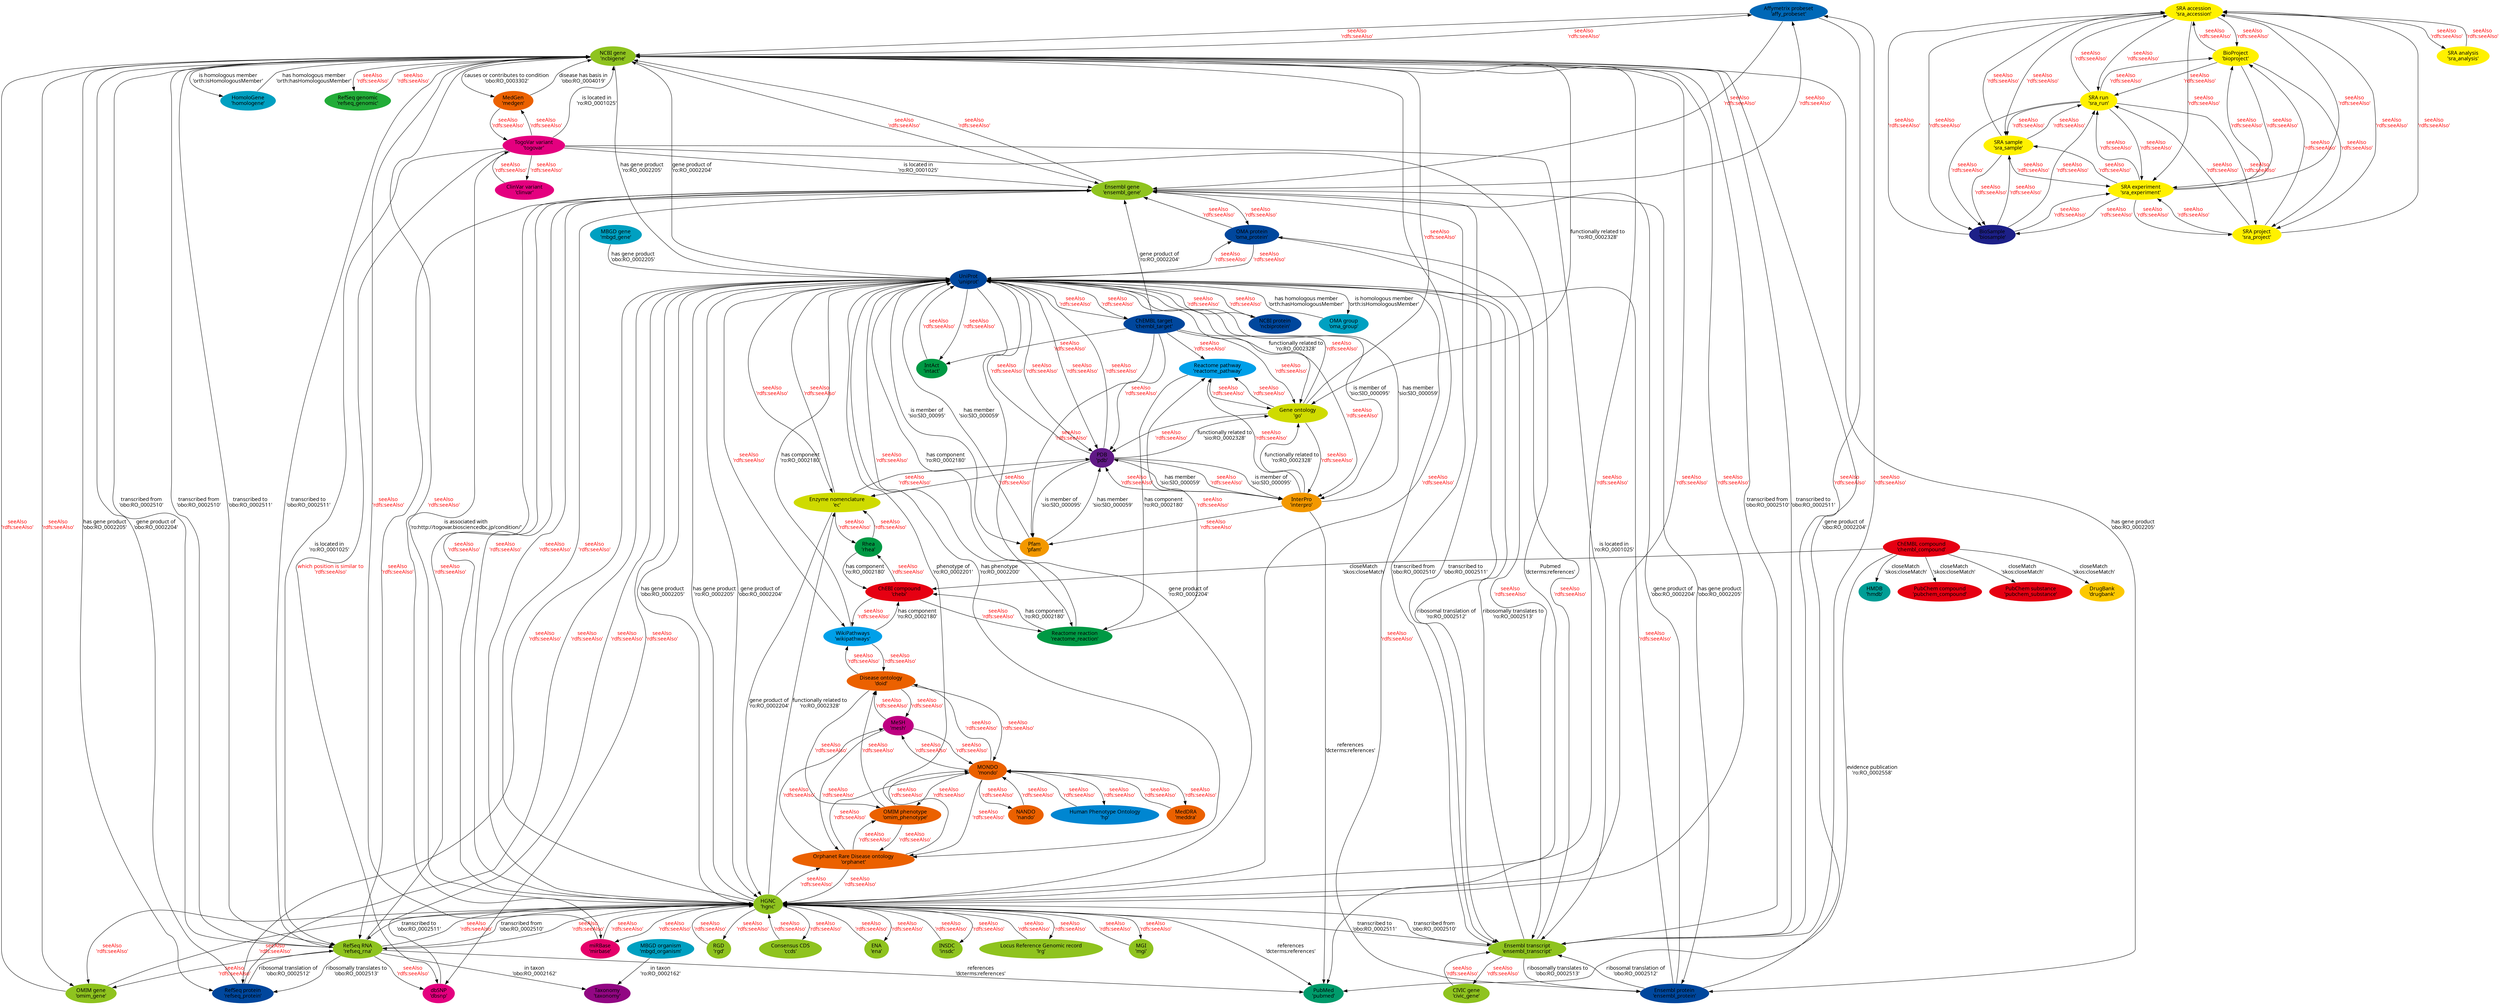 digraph togoid {
  node [
    style = "filled",
    color = "white",
    fontname = "Migu 1M"
  ];
  edge [
    fontname = "Migu 1M"
  ];

  "Affymetrix probeset
'affy_probeset'" [fillcolor = "#0068B7"] ;
  "NCBI gene
'ncbigene'" [fillcolor = "#8FC31F"] ;
  "ChEMBL compound
'chembl_compound'" [fillcolor = "#E60012"] ;
  "ChEBI compound
'chebi'" [fillcolor = "#E60012"] ;
  "DrugBank
'drugbank'" [fillcolor = "#FCC800"] ;
  "HMDB
'hmdb'" [fillcolor = "#009E96"] ;
  "PubChem compound
'pubchem_compound'" [fillcolor = "#E60012"] ;
  "PubChem substance
'pubchem_substance'" [fillcolor = "#E60012"] ;
  "PubMed
'pubmed'" [fillcolor = "#009B6B"] ;
  "ChEMBL target
'chembl_target'" [fillcolor = "#00479D"] ;
  "Ensembl gene
'ensembl_gene'" [fillcolor = "#8FC31F"] ;
  "Gene ontology
'go'" [fillcolor = "#CFDB00"] ;
  "IntAct
'intact'" [fillcolor = "#009944"] ;
  "InterPro
'interpro'" [fillcolor = "#F39800"] ;
  "PDB
'pdb'" [fillcolor = "#601986"] ;
  "Pfam
'pfam'" [fillcolor = "#F39800"] ;
  "Reactome pathway
'reactome_pathway'" [fillcolor = "#00A0E9"] ;
  "CIVIC gene
'civic_gene'" [fillcolor = "#8FC31F"] ;
  "Ensembl transcript
'ensembl_transcript'" [fillcolor = "#8FC31F"] ;
  "Disease ontology
'doid'" [fillcolor = "#EB6100"] ;
  "MeSH
'mesh'" [fillcolor = "#BE0081"] ;
  "OMIM phenotype
'omim_phenotype'" [fillcolor = "#EB6100"] ;
  "Ensembl protein
'ensembl_protein'" [fillcolor = "#00479D"] ;
  "HGNC
'hgnc'" [fillcolor = "#8FC31F"] ;
  "RefSeq RNA
'refseq_rna'" [fillcolor = "#8FC31F"] ;
  "Consensus CDS
'ccds'" [fillcolor = "#8FC31F"] ;
  "Enzyme nomenclature
'ec'" [fillcolor = "#CFDB00"] ;
  "ENA
'ena'" [fillcolor = "#8FC31F"] ;
  "INSDC
'insdc'" [fillcolor = "#8FC31F"] ;
  "Locus Reference Genomic record
'lrg'" [fillcolor = "#8FC31F"] ;
  "MGI
'mgi'" [fillcolor = "#8FC31F"] ;
  "miRBase
'mirbase'" [fillcolor = "#E5006A"] ;
  "OMIM gene
'omim_gene'" [fillcolor = "#8FC31F"] ;
  "Orphanet Rare Disease ontology
'orphanet'" [fillcolor = "#EB6100"] ;
  "RGD
'rgd'" [fillcolor = "#8FC31F"] ;
  "UniProt
'uniprot'" [fillcolor = "#00479D"] ;
  "HomoloGene
'homologene'" [fillcolor = "#00A0C1"] ;
  "MONDO
'mondo'" [fillcolor = "#EB6100"] ;
  "Human Phenotype Ontology
'hp'" [fillcolor = "#0086D1"] ;
  "MedDRA
'meddra'" [fillcolor = "#EB6100"] ;
  "NANDO
'nando'" [fillcolor = "#EB6100"] ;
  "RefSeq genomic
'refseq_genomic'" [fillcolor = "#22AC38"] ;
  "RefSeq protein
'refseq_protein'" [fillcolor = "#00479D"] ;
  "SRA accession
'sra_accession'" [fillcolor = "#FFF100"] ;
  "BioProject
'bioproject'" [fillcolor = "#FFF100"] ;
  "BioSample
'biosample'" [fillcolor = "#1D2088"] ;
  "SRA analysis
'sra_analysis'" [fillcolor = "#FFF100"] ;
  "SRA experiment
'sra_experiment'" [fillcolor = "#FFF100"] ;
  "SRA project
'sra_project'" [fillcolor = "#FFF100"] ;
  "SRA run
'sra_run'" [fillcolor = "#FFF100"] ;
  "SRA sample
'sra_sample'" [fillcolor = "#FFF100"] ;
  "WikiPathways
'wikipathways'" [fillcolor = "#00A0E9"] ;
  "MBGD gene
'mbgd_gene'" [fillcolor = "#00A0C1"] ;
  "MBGD organism
'mbgd_organism'" [fillcolor = "#00A0C1"] ;
  "Taxonomy
'taxonomy'" [fillcolor = "#920783"] ;
  "MedGen
'medgen'" [fillcolor = "#EB6100"] ;
  "OMA protein
'oma_protein'" [fillcolor = "#00479D"] ;
  "Reactome reaction
'reactome_reaction'" [fillcolor = "#009944"] ;
  "dbSNP
'dbsnp'" [fillcolor = "#E4007F"] ;
  "Rhea
'rhea'" [fillcolor = "#009944"] ;
  "TogoVar variant
'togovar'" [fillcolor = "#E4007F"] ;
  "ClinVar variant
'clinvar'" [fillcolor = "#E4007F"] ;
  "NCBI protein
'ncbiprotein'" [fillcolor = "#00479D"] ;
  "OMA group
'oma_group'" [fillcolor = "#00A0C1"] ;

  "Affymetrix probeset
'affy_probeset'" -> "NCBI gene
'ncbigene'" [ label = "seeAlso
'rdfs:seeAlso'" , fontcolor = red ] ;
  "NCBI gene
'ncbigene'" -> "Affymetrix probeset
'affy_probeset'" [ label = "seeAlso
'rdfs:seeAlso'" , fontcolor = red ] ;
  "ChEMBL compound
'chembl_compound'" -> "ChEBI compound
'chebi'" [ label = "closeMatch
'skos:closeMatch'"  ] ;
  "ChEMBL compound
'chembl_compound'" -> "DrugBank
'drugbank'" [ label = "closeMatch
'skos:closeMatch'"  ] ;
  "ChEMBL compound
'chembl_compound'" -> "HMDB
'hmdb'" [ label = "closeMatch
'skos:closeMatch'"  ] ;
  "ChEMBL compound
'chembl_compound'" -> "PubChem compound
'pubchem_compound'" [ label = "closeMatch
'skos:closeMatch'"  ] ;
  "ChEMBL compound
'chembl_compound'" -> "PubChem substance
'pubchem_substance'" [ label = "closeMatch
'skos:closeMatch'"  ] ;
  "ChEMBL compound
'chembl_compound'" -> "PubMed
'pubmed'" [ label = "evidence publication
'ro:RO_0002558'"  ] ;
  "ChEMBL target
'chembl_target'" -> "Ensembl gene
'ensembl_gene'" [ label = "gene product of
'ro:RO_0002204'"  ] ;
  "ChEMBL target
'chembl_target'" -> "Gene ontology
'go'" [ label = "seeAlso
'rdfs:seeAlso'" , fontcolor = red ] ;
  "ChEMBL target
'chembl_target'" -> "IntAct
'intact'" [ label = "seeAlso
'rdfs:seeAlso'" , fontcolor = red ] ;
  "ChEMBL target
'chembl_target'" -> "InterPro
'interpro'" [ label = "seeAlso
'rdfs:seeAlso'" , fontcolor = red ] ;
  "ChEMBL target
'chembl_target'" -> "PDB
'pdb'" [ label = "seeAlso
'rdfs:seeAlso'" , fontcolor = red ] ;
  "ChEMBL target
'chembl_target'" -> "Pfam
'pfam'" [ label = "seeAlso
'rdfs:seeAlso'" , fontcolor = red ] ;
  "ChEMBL target
'chembl_target'" -> "Reactome pathway
'reactome_pathway'" [ label = "seeAlso
'rdfs:seeAlso'" , fontcolor = red ] ;
  "CIVIC gene
'civic_gene'" -> "Ensembl transcript
'ensembl_transcript'" [ label = "seeAlso
'rdfs:seeAlso'" , fontcolor = red ] ;
  "Ensembl transcript
'ensembl_transcript'" -> "CIVIC gene
'civic_gene'" [ label = "seeAlso
'rdfs:seeAlso'" , fontcolor = red ] ;
  "Disease ontology
'doid'" -> "MeSH
'mesh'" [ label = "seeAlso
'rdfs:seeAlso'" , fontcolor = red ] ;
  "MeSH
'mesh'" -> "Disease ontology
'doid'" [ label = "seeAlso
'rdfs:seeAlso'" , fontcolor = red ] ;
  "Disease ontology
'doid'" -> "OMIM phenotype
'omim_phenotype'" [ label = "seeAlso
'rdfs:seeAlso'" , fontcolor = red ] ;
  "OMIM phenotype
'omim_phenotype'" -> "Disease ontology
'doid'" [ label = "seeAlso
'rdfs:seeAlso'" , fontcolor = red ] ;
  "Ensembl gene
'ensembl_gene'" -> "Affymetrix probeset
'affy_probeset'" [ label = "seeAlso
'rdfs:seeAlso'" , fontcolor = red ] ;
  "Affymetrix probeset
'affy_probeset'" -> "Ensembl gene
'ensembl_gene'" [ label = "seeAlso
'rdfs:seeAlso'" , fontcolor = red ] ;
  "Ensembl gene
'ensembl_gene'" -> "Ensembl protein
'ensembl_protein'" [ label = "has gene product
'obo:RO_0002205'"  ] ;
  "Ensembl protein
'ensembl_protein'" -> "Ensembl gene
'ensembl_gene'" [ label = "gene product of
'obo:RO_0002204'"  ] ;
  "Ensembl gene
'ensembl_gene'" -> "Ensembl transcript
'ensembl_transcript'" [ label = "transcribed to
'obo:RO_0002511'"  ] ;
  "Ensembl transcript
'ensembl_transcript'" -> "Ensembl gene
'ensembl_gene'" [ label = "transcribed from
'obo:RO_0002510'"  ] ;
  "Ensembl gene
'ensembl_gene'" -> "HGNC
'hgnc'" [ label = "seeAlso
'rdfs:seeAlso'" , fontcolor = red ] ;
  "HGNC
'hgnc'" -> "Ensembl gene
'ensembl_gene'" [ label = "seeAlso
'rdfs:seeAlso'" , fontcolor = red ] ;
  "Ensembl gene
'ensembl_gene'" -> "RefSeq RNA
'refseq_rna'" [ label = "seeAlso
'rdfs:seeAlso'" , fontcolor = red ] ;
  "RefSeq RNA
'refseq_rna'" -> "Ensembl gene
'ensembl_gene'" [ label = "seeAlso
'rdfs:seeAlso'" , fontcolor = red ] ;
  "Ensembl protein
'ensembl_protein'" -> "Ensembl transcript
'ensembl_transcript'" [ label = "ribosomal translation of
'obo:RO_0002512'"  ] ;
  "Ensembl transcript
'ensembl_transcript'" -> "Ensembl protein
'ensembl_protein'" [ label = "ribosomally translates to
'obo:RO_0002513'"  ] ;
  "Ensembl transcript
'ensembl_transcript'" -> "Affymetrix probeset
'affy_probeset'" [ label = "seeAlso
'rdfs:seeAlso'" , fontcolor = red ] ;
  "Affymetrix probeset
'affy_probeset'" -> "Ensembl transcript
'ensembl_transcript'" [ label = "seeAlso
'rdfs:seeAlso'" , fontcolor = red ] ;
  "Ensembl transcript
'ensembl_transcript'" -> "HGNC
'hgnc'" [ label = "transcribed from
'obo:RO_0002510'"  ] ;
  "HGNC
'hgnc'" -> "Ensembl transcript
'ensembl_transcript'" [ label = "transcribed to
'obo:RO_0002511'"  ] ;
  "HGNC
'hgnc'" -> "Consensus CDS
'ccds'" [ label = "seeAlso
'rdfs:seeAlso'" , fontcolor = red ] ;
  "Consensus CDS
'ccds'" -> "HGNC
'hgnc'" [ label = "seeAlso
'rdfs:seeAlso'" , fontcolor = red ] ;
  "HGNC
'hgnc'" -> "Enzyme nomenclature
'ec'" [ label = "functionally related to
'ro:RO_0002328'"  ] ;
  "Enzyme nomenclature
'ec'" -> "HGNC
'hgnc'" [ label = "gene product of
'ro:RO_0002204'"  ] ;
  "HGNC
'hgnc'" -> "ENA
'ena'" [ label = "seeAlso
'rdfs:seeAlso'" , fontcolor = red ] ;
  "ENA
'ena'" -> "HGNC
'hgnc'" [ label = "seeAlso
'rdfs:seeAlso'" , fontcolor = red ] ;
  "HGNC
'hgnc'" -> "Ensembl gene
'ensembl_gene'" [ label = "seeAlso
'rdfs:seeAlso'" , fontcolor = red ] ;
  "Ensembl gene
'ensembl_gene'" -> "HGNC
'hgnc'" [ label = "seeAlso
'rdfs:seeAlso'" , fontcolor = red ] ;
  "HGNC
'hgnc'" -> "INSDC
'insdc'" [ label = "seeAlso
'rdfs:seeAlso'" , fontcolor = red ] ;
  "INSDC
'insdc'" -> "HGNC
'hgnc'" [ label = "seeAlso
'rdfs:seeAlso'" , fontcolor = red ] ;
  "HGNC
'hgnc'" -> "Locus Reference Genomic record
'lrg'" [ label = "seeAlso
'rdfs:seeAlso'" , fontcolor = red ] ;
  "Locus Reference Genomic record
'lrg'" -> "HGNC
'hgnc'" [ label = "seeAlso
'rdfs:seeAlso'" , fontcolor = red ] ;
  "HGNC
'hgnc'" -> "MGI
'mgi'" [ label = "seeAlso
'rdfs:seeAlso'" , fontcolor = red ] ;
  "MGI
'mgi'" -> "HGNC
'hgnc'" [ label = "seeAlso
'rdfs:seeAlso'" , fontcolor = red ] ;
  "HGNC
'hgnc'" -> "miRBase
'mirbase'" [ label = "seeAlso
'rdfs:seeAlso'" , fontcolor = red ] ;
  "miRBase
'mirbase'" -> "HGNC
'hgnc'" [ label = "seeAlso
'rdfs:seeAlso'" , fontcolor = red ] ;
  "HGNC
'hgnc'" -> "NCBI gene
'ncbigene'" [ label = "seeAlso
'rdfs:seeAlso'" , fontcolor = red ] ;
  "NCBI gene
'ncbigene'" -> "HGNC
'hgnc'" [ label = "seeAlso
'rdfs:seeAlso'" , fontcolor = red ] ;
  "HGNC
'hgnc'" -> "OMIM gene
'omim_gene'" [ label = "seeAlso
'rdfs:seeAlso'" , fontcolor = red ] ;
  "OMIM gene
'omim_gene'" -> "HGNC
'hgnc'" [ label = "seeAlso
'rdfs:seeAlso'" , fontcolor = red ] ;
  "HGNC
'hgnc'" -> "Orphanet Rare Disease ontology
'orphanet'" [ label = "seeAlso
'rdfs:seeAlso'" , fontcolor = red ] ;
  "Orphanet Rare Disease ontology
'orphanet'" -> "HGNC
'hgnc'" [ label = "seeAlso
'rdfs:seeAlso'" , fontcolor = red ] ;
  "HGNC
'hgnc'" -> "PubMed
'pubmed'" [ label = "references
'dcterms:references'"  ] ;
  "HGNC
'hgnc'" -> "RefSeq RNA
'refseq_rna'" [ label = "seeAlso
'rdfs:seeAlso'" , fontcolor = red ] ;
  "RefSeq RNA
'refseq_rna'" -> "HGNC
'hgnc'" [ label = "seeAlso
'rdfs:seeAlso'" , fontcolor = red ] ;
  "HGNC
'hgnc'" -> "RGD
'rgd'" [ label = "seeAlso
'rdfs:seeAlso'" , fontcolor = red ] ;
  "RGD
'rgd'" -> "HGNC
'hgnc'" [ label = "seeAlso
'rdfs:seeAlso'" , fontcolor = red ] ;
  "HGNC
'hgnc'" -> "UniProt
'uniprot'" [ label = "has gene product
'obo:RO_0002205'"  ] ;
  "UniProt
'uniprot'" -> "HGNC
'hgnc'" [ label = "gene product of
'obo:RO_0002204'"  ] ;
  "HomoloGene
'homologene'" -> "NCBI gene
'ncbigene'" [ label = "has homologous member
'orth:hasHomologousMember'"  ] ;
  "NCBI gene
'ncbigene'" -> "HomoloGene
'homologene'" [ label = "is homologous member
'orth:isHomologousMember'"  ] ;
  "InterPro
'interpro'" -> "Gene ontology
'go'" [ label = "functionally related to
'ro:RO_0002328'"  ] ;
  "Gene ontology
'go'" -> "InterPro
'interpro'" [ label = "seeAlso
'rdfs:seeAlso'" , fontcolor = red ] ;
  "InterPro
'interpro'" -> "PDB
'pdb'" [ label = "seeAlso
'rdfs:seeAlso'" , fontcolor = red ] ;
  "PDB
'pdb'" -> "InterPro
'interpro'" [ label = "seeAlso
'rdfs:seeAlso'" , fontcolor = red ] ;
  "InterPro
'interpro'" -> "Pfam
'pfam'" [ label = "seeAlso
'rdfs:seeAlso'" , fontcolor = red ] ;
  "InterPro
'interpro'" -> "PubMed
'pubmed'" [ label = "references
'dcterms:references'"  ] ;
  "InterPro
'interpro'" -> "Reactome pathway
'reactome_pathway'" [ label = "seeAlso
'rdfs:seeAlso'" , fontcolor = red ] ;
  "MONDO
'mondo'" -> "Disease ontology
'doid'" [ label = "seeAlso
'rdfs:seeAlso'" , fontcolor = red ] ;
  "Disease ontology
'doid'" -> "MONDO
'mondo'" [ label = "seeAlso
'rdfs:seeAlso'" , fontcolor = red ] ;
  "MONDO
'mondo'" -> "Human Phenotype Ontology
'hp'" [ label = "seeAlso
'rdfs:seeAlso'" , fontcolor = red ] ;
  "Human Phenotype Ontology
'hp'" -> "MONDO
'mondo'" [ label = "seeAlso
'rdfs:seeAlso'" , fontcolor = red ] ;
  "MONDO
'mondo'" -> "MedDRA
'meddra'" [ label = "seeAlso
'rdfs:seeAlso'" , fontcolor = red ] ;
  "MedDRA
'meddra'" -> "MONDO
'mondo'" [ label = "seeAlso
'rdfs:seeAlso'" , fontcolor = red ] ;
  "MONDO
'mondo'" -> "MeSH
'mesh'" [ label = "seeAlso
'rdfs:seeAlso'" , fontcolor = red ] ;
  "MeSH
'mesh'" -> "MONDO
'mondo'" [ label = "seeAlso
'rdfs:seeAlso'" , fontcolor = red ] ;
  "MONDO
'mondo'" -> "OMIM phenotype
'omim_phenotype'" [ label = "seeAlso
'rdfs:seeAlso'" , fontcolor = red ] ;
  "OMIM phenotype
'omim_phenotype'" -> "MONDO
'mondo'" [ label = "seeAlso
'rdfs:seeAlso'" , fontcolor = red ] ;
  "MONDO
'mondo'" -> "Orphanet Rare Disease ontology
'orphanet'" [ label = "seeAlso
'rdfs:seeAlso'" , fontcolor = red ] ;
  "Orphanet Rare Disease ontology
'orphanet'" -> "MONDO
'mondo'" [ label = "seeAlso
'rdfs:seeAlso'" , fontcolor = red ] ;
  "NANDO
'nando'" -> "MONDO
'mondo'" [ label = "seeAlso
'rdfs:seeAlso'" , fontcolor = red ] ;
  "MONDO
'mondo'" -> "NANDO
'nando'" [ label = "seeAlso
'rdfs:seeAlso'" , fontcolor = red ] ;
  "NCBI gene
'ncbigene'" -> "Ensembl gene
'ensembl_gene'" [ label = "seeAlso
'rdfs:seeAlso'" , fontcolor = red ] ;
  "Ensembl gene
'ensembl_gene'" -> "NCBI gene
'ncbigene'" [ label = "seeAlso
'rdfs:seeAlso'" , fontcolor = red ] ;
  "NCBI gene
'ncbigene'" -> "Ensembl protein
'ensembl_protein'" [ label = "has gene product
'obo:RO_0002205'"  ] ;
  "Ensembl protein
'ensembl_protein'" -> "NCBI gene
'ncbigene'" [ label = "gene product of
'obo:RO_0002204'"  ] ;
  "NCBI gene
'ncbigene'" -> "Ensembl transcript
'ensembl_transcript'" [ label = "transcribed to
'obo:RO_0002511'"  ] ;
  "Ensembl transcript
'ensembl_transcript'" -> "NCBI gene
'ncbigene'" [ label = "transcribed from
'obo:RO_0002510'"  ] ;
  "NCBI gene
'ncbigene'" -> "Gene ontology
'go'" [ label = "functionally related to
'ro:RO_0002328'"  ] ;
  "Gene ontology
'go'" -> "NCBI gene
'ncbigene'" [ label = "seeAlso
'rdfs:seeAlso'" , fontcolor = red ] ;
  "NCBI gene
'ncbigene'" -> "HGNC
'hgnc'" [ label = "seeAlso
'rdfs:seeAlso'" , fontcolor = red ] ;
  "HGNC
'hgnc'" -> "NCBI gene
'ncbigene'" [ label = "seeAlso
'rdfs:seeAlso'" , fontcolor = red ] ;
  "NCBI gene
'ncbigene'" -> "miRBase
'mirbase'" [ label = "seeAlso
'rdfs:seeAlso'" , fontcolor = red ] ;
  "miRBase
'mirbase'" -> "NCBI gene
'ncbigene'" [ label = "seeAlso
'rdfs:seeAlso'" , fontcolor = red ] ;
  "NCBI gene
'ncbigene'" -> "OMIM gene
'omim_gene'" [ label = "seeAlso
'rdfs:seeAlso'" , fontcolor = red ] ;
  "OMIM gene
'omim_gene'" -> "NCBI gene
'ncbigene'" [ label = "seeAlso
'rdfs:seeAlso'" , fontcolor = red ] ;
  "NCBI gene
'ncbigene'" -> "RefSeq genomic
'refseq_genomic'" [ label = "seeAlso
'rdfs:seeAlso'" , fontcolor = red ] ;
  "RefSeq genomic
'refseq_genomic'" -> "NCBI gene
'ncbigene'" [ label = "seeAlso
'rdfs:seeAlso'" , fontcolor = red ] ;
  "NCBI gene
'ncbigene'" -> "RefSeq protein
'refseq_protein'" [ label = "has gene product
'obo:RO_0002205'"  ] ;
  "RefSeq protein
'refseq_protein'" -> "NCBI gene
'ncbigene'" [ label = "gene product of
'obo:RO_0002204'"  ] ;
  "NCBI gene
'ncbigene'" -> "RefSeq RNA
'refseq_rna'" [ label = "transcribed to
'obo:RO_0002511'"  ] ;
  "RefSeq RNA
'refseq_rna'" -> "NCBI gene
'ncbigene'" [ label = "transcribed from
'obo:RO_0002510'"  ] ;
  "RefSeq protein
'refseq_protein'" -> "UniProt
'uniprot'" [ label = "seeAlso
'rdfs:seeAlso'" , fontcolor = red ] ;
  "UniProt
'uniprot'" -> "RefSeq protein
'refseq_protein'" [ label = "seeAlso
'rdfs:seeAlso'" , fontcolor = red ] ;
  "SRA accession
'sra_accession'" -> "BioProject
'bioproject'" [ label = "seeAlso
'rdfs:seeAlso'" , fontcolor = red ] ;
  "BioProject
'bioproject'" -> "SRA accession
'sra_accession'" [ label = "seeAlso
'rdfs:seeAlso'" , fontcolor = red ] ;
  "SRA accession
'sra_accession'" -> "BioSample
'biosample'" [ label = "seeAlso
'rdfs:seeAlso'" , fontcolor = red ] ;
  "BioSample
'biosample'" -> "SRA accession
'sra_accession'" [ label = "seeAlso
'rdfs:seeAlso'" , fontcolor = red ] ;
  "SRA accession
'sra_accession'" -> "SRA analysis
'sra_analysis'" [ label = "seeAlso
'rdfs:seeAlso'" , fontcolor = red ] ;
  "SRA analysis
'sra_analysis'" -> "SRA accession
'sra_accession'" [ label = "seeAlso
'rdfs:seeAlso'" , fontcolor = red ] ;
  "SRA accession
'sra_accession'" -> "SRA experiment
'sra_experiment'" [ label = "seeAlso
'rdfs:seeAlso'" , fontcolor = red ] ;
  "SRA experiment
'sra_experiment'" -> "SRA accession
'sra_accession'" [ label = "seeAlso
'rdfs:seeAlso'" , fontcolor = red ] ;
  "SRA accession
'sra_accession'" -> "SRA project
'sra_project'" [ label = "seeAlso
'rdfs:seeAlso'" , fontcolor = red ] ;
  "SRA project
'sra_project'" -> "SRA accession
'sra_accession'" [ label = "seeAlso
'rdfs:seeAlso'" , fontcolor = red ] ;
  "SRA accession
'sra_accession'" -> "SRA run
'sra_run'" [ label = "seeAlso
'rdfs:seeAlso'" , fontcolor = red ] ;
  "SRA run
'sra_run'" -> "SRA accession
'sra_accession'" [ label = "seeAlso
'rdfs:seeAlso'" , fontcolor = red ] ;
  "SRA accession
'sra_accession'" -> "SRA sample
'sra_sample'" [ label = "seeAlso
'rdfs:seeAlso'" , fontcolor = red ] ;
  "SRA sample
'sra_sample'" -> "SRA accession
'sra_accession'" [ label = "seeAlso
'rdfs:seeAlso'" , fontcolor = red ] ;
  "SRA experiment
'sra_experiment'" -> "BioProject
'bioproject'" [ label = "seeAlso
'rdfs:seeAlso'" , fontcolor = red ] ;
  "BioProject
'bioproject'" -> "SRA experiment
'sra_experiment'" [ label = "seeAlso
'rdfs:seeAlso'" , fontcolor = red ] ;
  "SRA experiment
'sra_experiment'" -> "BioSample
'biosample'" [ label = "seeAlso
'rdfs:seeAlso'" , fontcolor = red ] ;
  "BioSample
'biosample'" -> "SRA experiment
'sra_experiment'" [ label = "seeAlso
'rdfs:seeAlso'" , fontcolor = red ] ;
  "SRA experiment
'sra_experiment'" -> "SRA project
'sra_project'" [ label = "seeAlso
'rdfs:seeAlso'" , fontcolor = red ] ;
  "SRA project
'sra_project'" -> "SRA experiment
'sra_experiment'" [ label = "seeAlso
'rdfs:seeAlso'" , fontcolor = red ] ;
  "SRA experiment
'sra_experiment'" -> "SRA sample
'sra_sample'" [ label = "seeAlso
'rdfs:seeAlso'" , fontcolor = red ] ;
  "SRA sample
'sra_sample'" -> "SRA experiment
'sra_experiment'" [ label = "seeAlso
'rdfs:seeAlso'" , fontcolor = red ] ;
  "SRA project
'sra_project'" -> "BioProject
'bioproject'" [ label = "seeAlso
'rdfs:seeAlso'" , fontcolor = red ] ;
  "BioProject
'bioproject'" -> "SRA project
'sra_project'" [ label = "seeAlso
'rdfs:seeAlso'" , fontcolor = red ] ;
  "SRA run
'sra_run'" -> "BioProject
'bioproject'" [ label = "seeAlso
'rdfs:seeAlso'" , fontcolor = red ] ;
  "BioProject
'bioproject'" -> "SRA run
'sra_run'" [ label = "seeAlso
'rdfs:seeAlso'" , fontcolor = red ] ;
  "SRA run
'sra_run'" -> "BioSample
'biosample'" [ label = "seeAlso
'rdfs:seeAlso'" , fontcolor = red ] ;
  "BioSample
'biosample'" -> "SRA run
'sra_run'" [ label = "seeAlso
'rdfs:seeAlso'" , fontcolor = red ] ;
  "SRA run
'sra_run'" -> "SRA experiment
'sra_experiment'" [ label = "seeAlso
'rdfs:seeAlso'" , fontcolor = red ] ;
  "SRA experiment
'sra_experiment'" -> "SRA run
'sra_run'" [ label = "seeAlso
'rdfs:seeAlso'" , fontcolor = red ] ;
  "SRA run
'sra_run'" -> "SRA project
'sra_project'" [ label = "seeAlso
'rdfs:seeAlso'" , fontcolor = red ] ;
  "SRA project
'sra_project'" -> "SRA run
'sra_run'" [ label = "seeAlso
'rdfs:seeAlso'" , fontcolor = red ] ;
  "SRA run
'sra_run'" -> "SRA sample
'sra_sample'" [ label = "seeAlso
'rdfs:seeAlso'" , fontcolor = red ] ;
  "SRA sample
'sra_sample'" -> "SRA run
'sra_run'" [ label = "seeAlso
'rdfs:seeAlso'" , fontcolor = red ] ;
  "SRA sample
'sra_sample'" -> "BioSample
'biosample'" [ label = "seeAlso
'rdfs:seeAlso'" , fontcolor = red ] ;
  "BioSample
'biosample'" -> "SRA sample
'sra_sample'" [ label = "seeAlso
'rdfs:seeAlso'" , fontcolor = red ] ;
  "WikiPathways
'wikipathways'" -> "ChEBI compound
'chebi'" [ label = "has component
'ro:RO_0002180'"  ] ;
  "ChEBI compound
'chebi'" -> "WikiPathways
'wikipathways'" [ label = "seeAlso
'rdfs:seeAlso'" , fontcolor = red ] ;
  "WikiPathways
'wikipathways'" -> "Disease ontology
'doid'" [ label = "seeAlso
'rdfs:seeAlso'" , fontcolor = red ] ;
  "Disease ontology
'doid'" -> "WikiPathways
'wikipathways'" [ label = "seeAlso
'rdfs:seeAlso'" , fontcolor = red ] ;
  "WikiPathways
'wikipathways'" -> "UniProt
'uniprot'" [ label = "has component
'ro:RO_0002180'"  ] ;
  "UniProt
'uniprot'" -> "WikiPathways
'wikipathways'" [ label = "seeAlso
'rdfs:seeAlso'" , fontcolor = red ] ;
  "MBGD gene
'mbgd_gene'" -> "UniProt
'uniprot'" [ label = "has gene product
'obo:RO_0002205'"  ] ;
  "MBGD organism
'mbgd_organism'" -> "Taxonomy
'taxonomy'" [ label = "in taxon
'ro:RO_0002162'"  ] ;
  "MedGen
'medgen'" -> "NCBI gene
'ncbigene'" [ label = "disease has basis in
'obo:RO_0004019'"  ] ;
  "NCBI gene
'ncbigene'" -> "MedGen
'medgen'" [ label = "causes or contributes to condition
'obo:RO_0003302'"  ] ;
  "OMA protein
'oma_protein'" -> "Ensembl gene
'ensembl_gene'" [ label = "seeAlso
'rdfs:seeAlso'" , fontcolor = red ] ;
  "Ensembl gene
'ensembl_gene'" -> "OMA protein
'oma_protein'" [ label = "seeAlso
'rdfs:seeAlso'" , fontcolor = red ] ;
  "OMA protein
'oma_protein'" -> "Ensembl transcript
'ensembl_transcript'" [ label = "seeAlso
'rdfs:seeAlso'" , fontcolor = red ] ;
  "Ensembl transcript
'ensembl_transcript'" -> "OMA protein
'oma_protein'" [ label = "seeAlso
'rdfs:seeAlso'" , fontcolor = red ] ;
  "OMA protein
'oma_protein'" -> "UniProt
'uniprot'" [ label = "seeAlso
'rdfs:seeAlso'" , fontcolor = red ] ;
  "UniProt
'uniprot'" -> "OMA protein
'oma_protein'" [ label = "seeAlso
'rdfs:seeAlso'" , fontcolor = red ] ;
  "Orphanet Rare Disease ontology
'orphanet'" -> "MeSH
'mesh'" [ label = "seeAlso
'rdfs:seeAlso'" , fontcolor = red ] ;
  "MeSH
'mesh'" -> "Orphanet Rare Disease ontology
'orphanet'" [ label = "seeAlso
'rdfs:seeAlso'" , fontcolor = red ] ;
  "Orphanet Rare Disease ontology
'orphanet'" -> "OMIM phenotype
'omim_phenotype'" [ label = "seeAlso
'rdfs:seeAlso'" , fontcolor = red ] ;
  "OMIM phenotype
'omim_phenotype'" -> "Orphanet Rare Disease ontology
'orphanet'" [ label = "seeAlso
'rdfs:seeAlso'" , fontcolor = red ] ;
  "PDB
'pdb'" -> "Enzyme nomenclature
'ec'" [ label = "seeAlso
'rdfs:seeAlso'" , fontcolor = red ] ;
  "Enzyme nomenclature
'ec'" -> "PDB
'pdb'" [ label = "seeAlso
'rdfs:seeAlso'" , fontcolor = red ] ;
  "PDB
'pdb'" -> "Gene ontology
'go'" [ label = "functionally related to
'sio:RO_0002328'"  ] ;
  "Gene ontology
'go'" -> "PDB
'pdb'" [ label = "seeAlso
'rdfs:seeAlso'" , fontcolor = red ] ;
  "PDB
'pdb'" -> "InterPro
'interpro'" [ label = "is member of
'sio:SIO_000095'"  ] ;
  "InterPro
'interpro'" -> "PDB
'pdb'" [ label = "has member
'sio:SIO_000059'"  ] ;
  "PDB
'pdb'" -> "Pfam
'pfam'" [ label = "is member of
'sio:SIO_000095'"  ] ;
  "Pfam
'pfam'" -> "PDB
'pdb'" [ label = "has member
'sio:SIO_000059'"  ] ;
  "PDB
'pdb'" -> "UniProt
'uniprot'" [ label = "seeAlso
'rdfs:seeAlso'" , fontcolor = red ] ;
  "UniProt
'uniprot'" -> "PDB
'pdb'" [ label = "seeAlso
'rdfs:seeAlso'" , fontcolor = red ] ;
  "Reactome pathway
'reactome_pathway'" -> "Gene ontology
'go'" [ label = "seeAlso
'rdfs:seeAlso'" , fontcolor = red ] ;
  "Gene ontology
'go'" -> "Reactome pathway
'reactome_pathway'" [ label = "seeAlso
'rdfs:seeAlso'" , fontcolor = red ] ;
  "Reactome pathway
'reactome_pathway'" -> "Reactome reaction
'reactome_reaction'" [ label = "has component
'ro:RO_0002180'"  ] ;
  "Reactome reaction
'reactome_reaction'" -> "Reactome pathway
'reactome_pathway'" [ label = "seeAlso
'rdfs:seeAlso'" , fontcolor = red ] ;
  "Reactome reaction
'reactome_reaction'" -> "ChEBI compound
'chebi'" [ label = "has component
'ro:RO_0002180'"  ] ;
  "ChEBI compound
'chebi'" -> "Reactome reaction
'reactome_reaction'" [ label = "seeAlso
'rdfs:seeAlso'" , fontcolor = red ] ;
  "Reactome reaction
'reactome_reaction'" -> "UniProt
'uniprot'" [ label = "has component
'ro:RO_0002180'"  ] ;
  "UniProt
'uniprot'" -> "Reactome reaction
'reactome_reaction'" [ label = "seeAlso
'rdfs:seeAlso'" , fontcolor = red ] ;
  "RefSeq RNA
'refseq_rna'" -> "dbSNP
'dbsnp'" [ label = "seeAlso
'rdfs:seeAlso'" , fontcolor = red ] ;
  "RefSeq RNA
'refseq_rna'" -> "HGNC
'hgnc'" [ label = "transcribed from
'obo:RO_0002510'"  ] ;
  "HGNC
'hgnc'" -> "RefSeq RNA
'refseq_rna'" [ label = "transcribed to
'obo:RO_0002511'"  ] ;
  "RefSeq RNA
'refseq_rna'" -> "NCBI gene
'ncbigene'" [ label = "transcribed from
'obo:RO_0002510'"  ] ;
  "NCBI gene
'ncbigene'" -> "RefSeq RNA
'refseq_rna'" [ label = "transcribed to
'obo:RO_0002511'"  ] ;
  "RefSeq RNA
'refseq_rna'" -> "OMIM gene
'omim_gene'" [ label = "seeAlso
'rdfs:seeAlso'" , fontcolor = red ] ;
  "RefSeq RNA
'refseq_rna'" -> "PubMed
'pubmed'" [ label = "references
'dcterms:references'"  ] ;
  "RefSeq RNA
'refseq_rna'" -> "RefSeq protein
'refseq_protein'" [ label = "ribosomally translates to
'obo:RO_0002513'"  ] ;
  "RefSeq protein
'refseq_protein'" -> "RefSeq RNA
'refseq_rna'" [ label = "ribosomal translation of
'obo:RO_0002512'"  ] ;
  "RefSeq RNA
'refseq_rna'" -> "Taxonomy
'taxonomy'" [ label = "in taxon
'obo:RO_0002162'"  ] ;
  "Rhea
'rhea'" -> "ChEBI compound
'chebi'" [ label = "has component
'ro:RO_0002180'"  ] ;
  "ChEBI compound
'chebi'" -> "Rhea
'rhea'" [ label = "seeAlso
'rdfs:seeAlso'" , fontcolor = red ] ;
  "Rhea
'rhea'" -> "Enzyme nomenclature
'ec'" [ label = "seeAlso
'rdfs:seeAlso'" , fontcolor = red ] ;
  "Enzyme nomenclature
'ec'" -> "Rhea
'rhea'" [ label = "seeAlso
'rdfs:seeAlso'" , fontcolor = red ] ;
  "TogoVar variant
'togovar'" -> "ClinVar variant
'clinvar'" [ label = "seeAlso
'rdfs:seeAlso'" , fontcolor = red ] ;
  "ClinVar variant
'clinvar'" -> "TogoVar variant
'togovar'" [ label = "seeAlso
'rdfs:seeAlso'" , fontcolor = red ] ;
  "TogoVar variant
'togovar'" -> "dbSNP
'dbsnp'" [ label = "which position is similar to
'rdfs:seeAlso'" , fontcolor = red ] ;
  "TogoVar variant
'togovar'" -> "Ensembl gene
'ensembl_gene'" [ label = "is located in
'ro:RO_0001025'"  ] ;
  "TogoVar variant
'togovar'" -> "Ensembl transcript
'ensembl_transcript'" [ label = "is located in
'ro:RO_0001025'"  ] ;
  "TogoVar variant
'togovar'" -> "HGNC
'hgnc'" [ label = "is associated with
'ro:http://togovar.biosciencedbc.jp/condition/'"  ] ;
  "TogoVar variant
'togovar'" -> "MedGen
'medgen'" [ label = "seeAlso
'rdfs:seeAlso'" , fontcolor = red ] ;
  "MedGen
'medgen'" -> "TogoVar variant
'togovar'" [ label = "seeAlso
'rdfs:seeAlso'" , fontcolor = red ] ;
  "TogoVar variant
'togovar'" -> "NCBI gene
'ncbigene'" [ label = "is located in
'ro:RO_0001025'"  ] ;
  "TogoVar variant
'togovar'" -> "PubMed
'pubmed'" [ label = "Pubmed
'dcterms:references'"  ] ;
  "TogoVar variant
'togovar'" -> "RefSeq RNA
'refseq_rna'" [ label = "is located in
'ro:RO_0001025'"  ] ;
  "UniProt
'uniprot'" -> "ChEMBL target
'chembl_target'" [ label = "seeAlso
'rdfs:seeAlso'" , fontcolor = red ] ;
  "ChEMBL target
'chembl_target'" -> "UniProt
'uniprot'" [ label = "seeAlso
'rdfs:seeAlso'" , fontcolor = red ] ;
  "UniProt
'uniprot'" -> "dbSNP
'dbsnp'" [ label = "seeAlso
'rdfs:seeAlso'" , fontcolor = red ] ;
  "dbSNP
'dbsnp'" -> "UniProt
'uniprot'" [ label = "seeAlso
'rdfs:seeAlso'" , fontcolor = red ] ;
  "UniProt
'uniprot'" -> "Enzyme nomenclature
'ec'" [ label = "seeAlso
'rdfs:seeAlso'" , fontcolor = red ] ;
  "Enzyme nomenclature
'ec'" -> "UniProt
'uniprot'" [ label = "seeAlso
'rdfs:seeAlso'" , fontcolor = red ] ;
  "UniProt
'uniprot'" -> "Ensembl protein
'ensembl_protein'" [ label = "seeAlso
'rdfs:seeAlso'" , fontcolor = red ] ;
  "Ensembl protein
'ensembl_protein'" -> "UniProt
'uniprot'" [ label = "seeAlso
'rdfs:seeAlso'" , fontcolor = red ] ;
  "UniProt
'uniprot'" -> "Ensembl transcript
'ensembl_transcript'" [ label = "ribosomal translation of
'ro:RO_0002512'"  ] ;
  "Ensembl transcript
'ensembl_transcript'" -> "UniProt
'uniprot'" [ label = "ribosomally translates to
'ro:RO_0002513'"  ] ;
  "UniProt
'uniprot'" -> "Gene ontology
'go'" [ label = "functionally related to
'ro:RO_0002328'"  ] ;
  "Gene ontology
'go'" -> "UniProt
'uniprot'" [ label = "seeAlso
'rdfs:seeAlso'" , fontcolor = red ] ;
  "UniProt
'uniprot'" -> "HGNC
'hgnc'" [ label = "gene product of
'ro:RO_0002204'"  ] ;
  "HGNC
'hgnc'" -> "UniProt
'uniprot'" [ label = "has gene product
'ro:RO_0002205'"  ] ;
  "UniProt
'uniprot'" -> "IntAct
'intact'" [ label = "seeAlso
'rdfs:seeAlso'" , fontcolor = red ] ;
  "IntAct
'intact'" -> "UniProt
'uniprot'" [ label = "seeAlso
'rdfs:seeAlso'" , fontcolor = red ] ;
  "UniProt
'uniprot'" -> "InterPro
'interpro'" [ label = "is member of
'sio:SIO_000095'"  ] ;
  "InterPro
'interpro'" -> "UniProt
'uniprot'" [ label = "has member
'sio:SIO_000059'"  ] ;
  "UniProt
'uniprot'" -> "NCBI gene
'ncbigene'" [ label = "gene product of
'ro:RO_0002204'"  ] ;
  "NCBI gene
'ncbigene'" -> "UniProt
'uniprot'" [ label = "has gene product
'ro:RO_0002205'"  ] ;
  "UniProt
'uniprot'" -> "NCBI protein
'ncbiprotein'" [ label = "seeAlso
'rdfs:seeAlso'" , fontcolor = red ] ;
  "NCBI protein
'ncbiprotein'" -> "UniProt
'uniprot'" [ label = "seeAlso
'rdfs:seeAlso'" , fontcolor = red ] ;
  "UniProt
'uniprot'" -> "OMA group
'oma_group'" [ label = "is homologous member
'orth:isHomologousMember'"  ] ;
  "OMA group
'oma_group'" -> "UniProt
'uniprot'" [ label = "has homologous member
'orth:hasHomologousMember'"  ] ;
  "UniProt
'uniprot'" -> "Orphanet Rare Disease ontology
'orphanet'" [ label = "has phenotype
'ro:RO_0002200'"  ] ;
  "Orphanet Rare Disease ontology
'orphanet'" -> "UniProt
'uniprot'" [ label = "phenotype of
'ro:RO_0002201'"  ] ;
  "UniProt
'uniprot'" -> "PDB
'pdb'" [ label = "seeAlso
'rdfs:seeAlso'" , fontcolor = red ] ;
  "PDB
'pdb'" -> "UniProt
'uniprot'" [ label = "seeAlso
'rdfs:seeAlso'" , fontcolor = red ] ;
  "UniProt
'uniprot'" -> "Pfam
'pfam'" [ label = "is member of
'sio:SIO_00095'"  ] ;
  "Pfam
'pfam'" -> "UniProt
'uniprot'" [ label = "has member
'sio:SIO_000059'"  ] ;
}

